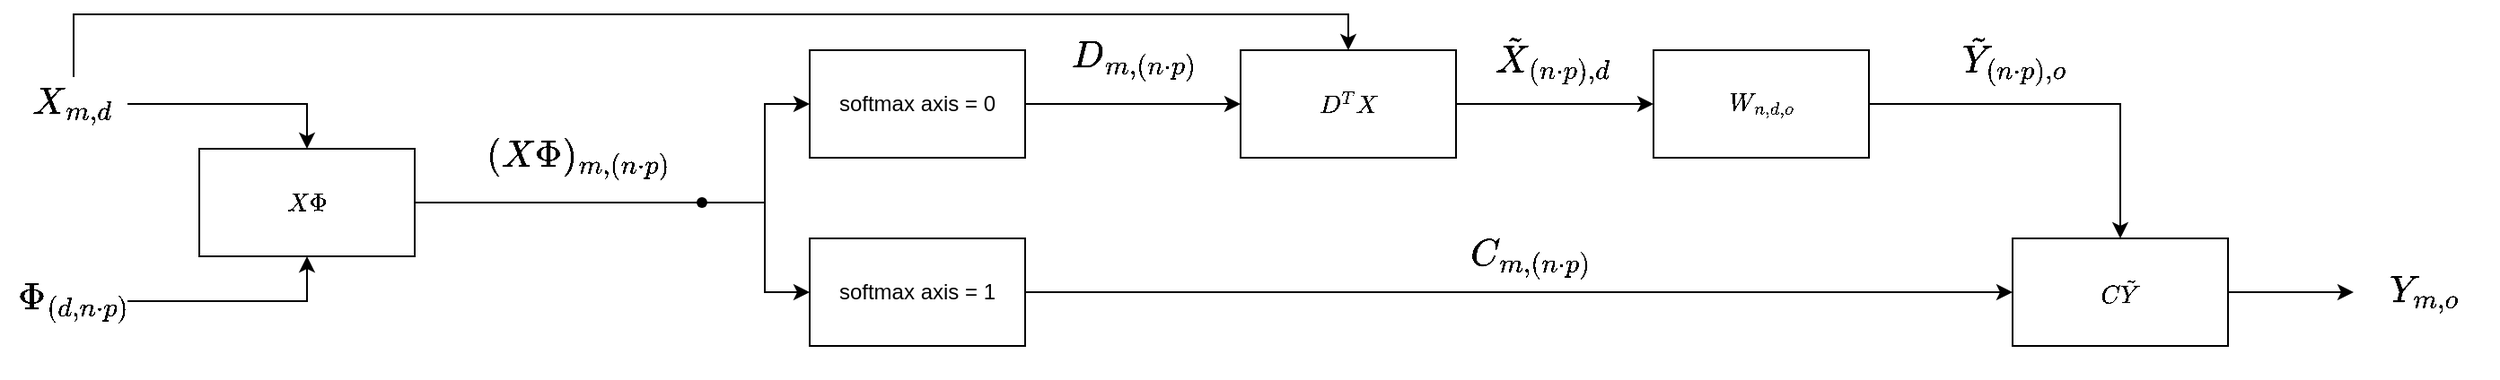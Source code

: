 <mxfile version="22.0.2" type="github" pages="2">
  <diagram name="Softmax" id="tddsFZ-3C3aTXbf9H74S">
    <mxGraphModel dx="1166" dy="822" grid="1" gridSize="10" guides="1" tooltips="1" connect="1" arrows="1" fold="1" page="1" pageScale="1" pageWidth="850" pageHeight="1100" math="1" shadow="0">
      <root>
        <mxCell id="0" />
        <mxCell id="1" parent="0" />
        <mxCell id="ASZ83e0_36sV30uSRY-u-6" style="edgeStyle=orthogonalEdgeStyle;rounded=0;orthogonalLoop=1;jettySize=auto;html=1;fontFamily=Helvetica;fontSize=18;fontColor=default;entryX=0.327;entryY=0.488;entryDx=0;entryDy=0;entryPerimeter=0;endArrow=none;endFill=0;" parent="1" source="ASZ83e0_36sV30uSRY-u-1" target="ASZ83e0_36sV30uSRY-u-10" edge="1">
          <mxGeometry relative="1" as="geometry">
            <mxPoint x="460" y="330" as="targetPoint" />
          </mxGeometry>
        </mxCell>
        <mxCell id="ASZ83e0_36sV30uSRY-u-7" value="\((X\Phi)_{m,(n\cdot p)}\)" style="edgeLabel;html=1;align=center;verticalAlign=middle;resizable=0;points=[];fontSize=18;fontFamily=Helvetica;fontColor=default;" parent="ASZ83e0_36sV30uSRY-u-6" vertex="1" connectable="0">
          <mxGeometry x="-0.184" y="2" relative="1" as="geometry">
            <mxPoint x="25" y="-23" as="offset" />
          </mxGeometry>
        </mxCell>
        <mxCell id="ASZ83e0_36sV30uSRY-u-1" value="\(X\Phi\)" style="rounded=0;whiteSpace=wrap;html=1;" parent="1" vertex="1">
          <mxGeometry x="200" y="300" width="120" height="60" as="geometry" />
        </mxCell>
        <mxCell id="ASZ83e0_36sV30uSRY-u-3" style="edgeStyle=orthogonalEdgeStyle;rounded=0;orthogonalLoop=1;jettySize=auto;html=1;fontFamily=Helvetica;fontSize=18;fontColor=default;entryX=0.5;entryY=0;entryDx=0;entryDy=0;" parent="1" source="ASZ83e0_36sV30uSRY-u-2" target="ASZ83e0_36sV30uSRY-u-1" edge="1">
          <mxGeometry relative="1" as="geometry">
            <mxPoint x="180" y="290" as="targetPoint" />
          </mxGeometry>
        </mxCell>
        <mxCell id="ASZ83e0_36sV30uSRY-u-16" style="edgeStyle=orthogonalEdgeStyle;rounded=0;orthogonalLoop=1;jettySize=auto;html=1;entryX=0.5;entryY=0;entryDx=0;entryDy=0;fontFamily=Helvetica;fontSize=18;fontColor=default;" parent="1" source="ASZ83e0_36sV30uSRY-u-2" target="ASZ83e0_36sV30uSRY-u-13" edge="1">
          <mxGeometry relative="1" as="geometry">
            <Array as="points">
              <mxPoint x="130" y="225" />
              <mxPoint x="840" y="225" />
            </Array>
          </mxGeometry>
        </mxCell>
        <mxCell id="ASZ83e0_36sV30uSRY-u-2" value="\(X_{m,d}\)" style="text;html=1;strokeColor=none;fillColor=none;align=center;verticalAlign=middle;whiteSpace=wrap;rounded=0;fontSize=18;" parent="1" vertex="1">
          <mxGeometry x="100" y="260" width="60" height="30" as="geometry" />
        </mxCell>
        <mxCell id="ASZ83e0_36sV30uSRY-u-5" style="edgeStyle=orthogonalEdgeStyle;rounded=0;orthogonalLoop=1;jettySize=auto;html=1;entryX=0.5;entryY=1;entryDx=0;entryDy=0;fontFamily=Helvetica;fontSize=18;fontColor=default;" parent="1" source="ASZ83e0_36sV30uSRY-u-4" target="ASZ83e0_36sV30uSRY-u-1" edge="1">
          <mxGeometry relative="1" as="geometry" />
        </mxCell>
        <mxCell id="ASZ83e0_36sV30uSRY-u-4" value="\(\Phi_{(d,&lt;br&gt;n\cdot p)}\)" style="text;html=1;strokeColor=none;fillColor=none;align=center;verticalAlign=middle;whiteSpace=wrap;rounded=0;fontSize=18;" parent="1" vertex="1">
          <mxGeometry x="100" y="370" width="60" height="30" as="geometry" />
        </mxCell>
        <mxCell id="ASZ83e0_36sV30uSRY-u-14" style="edgeStyle=orthogonalEdgeStyle;rounded=0;orthogonalLoop=1;jettySize=auto;html=1;entryX=0;entryY=0.5;entryDx=0;entryDy=0;fontFamily=Helvetica;fontSize=18;fontColor=default;" parent="1" source="ASZ83e0_36sV30uSRY-u-8" target="ASZ83e0_36sV30uSRY-u-13" edge="1">
          <mxGeometry relative="1" as="geometry" />
        </mxCell>
        <mxCell id="ASZ83e0_36sV30uSRY-u-15" value="\(D_{m,(n\cdot p)}\)" style="edgeLabel;html=1;align=center;verticalAlign=middle;resizable=0;points=[];fontSize=18;fontFamily=Helvetica;fontColor=default;" parent="ASZ83e0_36sV30uSRY-u-14" vertex="1" connectable="0">
          <mxGeometry x="0.283" y="1" relative="1" as="geometry">
            <mxPoint x="-17" y="-24" as="offset" />
          </mxGeometry>
        </mxCell>
        <mxCell id="ASZ83e0_36sV30uSRY-u-8" value="softmax axis = 0" style="rounded=0;whiteSpace=wrap;html=1;" parent="1" vertex="1">
          <mxGeometry x="540" y="245" width="120" height="60" as="geometry" />
        </mxCell>
        <mxCell id="ASZ83e0_36sV30uSRY-u-22" style="edgeStyle=orthogonalEdgeStyle;rounded=0;orthogonalLoop=1;jettySize=auto;html=1;entryX=0;entryY=0.5;entryDx=0;entryDy=0;fontFamily=Helvetica;fontSize=18;fontColor=default;" parent="1" source="ASZ83e0_36sV30uSRY-u-9" target="ASZ83e0_36sV30uSRY-u-21" edge="1">
          <mxGeometry relative="1" as="geometry" />
        </mxCell>
        <mxCell id="ASZ83e0_36sV30uSRY-u-23" value="\(C_{m,(n\cdot p)}\)" style="edgeLabel;html=1;align=center;verticalAlign=middle;resizable=0;points=[];fontSize=18;fontFamily=Helvetica;fontColor=default;" parent="ASZ83e0_36sV30uSRY-u-22" vertex="1" connectable="0">
          <mxGeometry x="0.045" y="-1" relative="1" as="geometry">
            <mxPoint x="-7" y="-21" as="offset" />
          </mxGeometry>
        </mxCell>
        <mxCell id="ASZ83e0_36sV30uSRY-u-9" value="softmax axis = 1" style="rounded=0;whiteSpace=wrap;html=1;" parent="1" vertex="1">
          <mxGeometry x="540" y="350" width="120" height="60" as="geometry" />
        </mxCell>
        <mxCell id="ASZ83e0_36sV30uSRY-u-11" style="edgeStyle=orthogonalEdgeStyle;rounded=0;orthogonalLoop=1;jettySize=auto;html=1;entryX=0;entryY=0.5;entryDx=0;entryDy=0;fontFamily=Helvetica;fontSize=18;fontColor=default;" parent="1" source="ASZ83e0_36sV30uSRY-u-10" target="ASZ83e0_36sV30uSRY-u-8" edge="1">
          <mxGeometry relative="1" as="geometry" />
        </mxCell>
        <mxCell id="ASZ83e0_36sV30uSRY-u-12" style="edgeStyle=orthogonalEdgeStyle;rounded=0;orthogonalLoop=1;jettySize=auto;html=1;entryX=0;entryY=0.5;entryDx=0;entryDy=0;fontFamily=Helvetica;fontSize=18;fontColor=default;" parent="1" source="ASZ83e0_36sV30uSRY-u-10" target="ASZ83e0_36sV30uSRY-u-9" edge="1">
          <mxGeometry relative="1" as="geometry" />
        </mxCell>
        <mxCell id="ASZ83e0_36sV30uSRY-u-10" value="" style="shape=waypoint;sketch=0;fillStyle=solid;size=6;pointerEvents=1;points=[];fillColor=none;resizable=0;rotatable=0;perimeter=centerPerimeter;snapToPoint=1;rounded=0;align=center;verticalAlign=middle;fontFamily=Helvetica;fontSize=18;fontColor=default;html=1;" parent="1" vertex="1">
          <mxGeometry x="470" y="320" width="20" height="20" as="geometry" />
        </mxCell>
        <mxCell id="ASZ83e0_36sV30uSRY-u-18" style="edgeStyle=orthogonalEdgeStyle;rounded=0;orthogonalLoop=1;jettySize=auto;html=1;entryX=0;entryY=0.5;entryDx=0;entryDy=0;fontFamily=Helvetica;fontSize=18;fontColor=default;" parent="1" source="ASZ83e0_36sV30uSRY-u-13" target="ASZ83e0_36sV30uSRY-u-17" edge="1">
          <mxGeometry relative="1" as="geometry" />
        </mxCell>
        <mxCell id="ASZ83e0_36sV30uSRY-u-19" value="\( \tilde{X}_{(n\cdot p),d}\)" style="edgeLabel;html=1;align=center;verticalAlign=middle;resizable=0;points=[];fontSize=18;fontFamily=Helvetica;fontColor=default;" parent="ASZ83e0_36sV30uSRY-u-18" vertex="1" connectable="0">
          <mxGeometry x="-0.019" relative="1" as="geometry">
            <mxPoint y="-25" as="offset" />
          </mxGeometry>
        </mxCell>
        <mxCell id="ASZ83e0_36sV30uSRY-u-13" value="\(D^TX\)" style="rounded=0;whiteSpace=wrap;html=1;" parent="1" vertex="1">
          <mxGeometry x="780" y="245" width="120" height="60" as="geometry" />
        </mxCell>
        <mxCell id="ASZ83e0_36sV30uSRY-u-20" style="edgeStyle=orthogonalEdgeStyle;rounded=0;orthogonalLoop=1;jettySize=auto;html=1;fontFamily=Helvetica;fontSize=18;fontColor=default;entryX=0.5;entryY=0;entryDx=0;entryDy=0;" parent="1" source="ASZ83e0_36sV30uSRY-u-17" target="ASZ83e0_36sV30uSRY-u-21" edge="1">
          <mxGeometry relative="1" as="geometry">
            <mxPoint x="1250" y="275.0" as="targetPoint" />
          </mxGeometry>
        </mxCell>
        <mxCell id="ASZ83e0_36sV30uSRY-u-24" value="\( \tilde{Y}_{(n\cdot p),o}\)" style="edgeLabel;html=1;align=center;verticalAlign=middle;resizable=0;points=[];fontSize=18;fontFamily=Helvetica;fontColor=default;" parent="ASZ83e0_36sV30uSRY-u-20" vertex="1" connectable="0">
          <mxGeometry x="-0.074" y="1" relative="1" as="geometry">
            <mxPoint x="-19" y="-24" as="offset" />
          </mxGeometry>
        </mxCell>
        <mxCell id="ASZ83e0_36sV30uSRY-u-17" value="\(W_{n,d,o}\)" style="rounded=0;whiteSpace=wrap;html=1;" parent="1" vertex="1">
          <mxGeometry x="1010" y="245" width="120" height="60" as="geometry" />
        </mxCell>
        <mxCell id="ASZ83e0_36sV30uSRY-u-25" style="edgeStyle=orthogonalEdgeStyle;rounded=0;orthogonalLoop=1;jettySize=auto;html=1;fontFamily=Helvetica;fontSize=18;fontColor=default;" parent="1" source="ASZ83e0_36sV30uSRY-u-21" edge="1">
          <mxGeometry relative="1" as="geometry">
            <mxPoint x="1400" y="380" as="targetPoint" />
          </mxGeometry>
        </mxCell>
        <mxCell id="ASZ83e0_36sV30uSRY-u-21" value="\(C\tilde{Y}\)" style="rounded=0;whiteSpace=wrap;html=1;" parent="1" vertex="1">
          <mxGeometry x="1210" y="350" width="120" height="60" as="geometry" />
        </mxCell>
        <mxCell id="ASZ83e0_36sV30uSRY-u-26" value="\(Y_{m,o}\)" style="text;html=1;strokeColor=none;fillColor=none;align=center;verticalAlign=middle;whiteSpace=wrap;rounded=0;fontSize=18;" parent="1" vertex="1">
          <mxGeometry x="1410" y="365" width="60" height="30" as="geometry" />
        </mxCell>
      </root>
    </mxGraphModel>
  </diagram>
  <diagram id="0DO_a7ZOQX5SC11APfBs" name="SwitchMoE">
    <mxGraphModel dx="1666" dy="1174" grid="1" gridSize="10" guides="1" tooltips="1" connect="1" arrows="1" fold="1" page="1" pageScale="1" pageWidth="850" pageHeight="1100" math="0" shadow="0">
      <root>
        <mxCell id="0" />
        <mxCell id="1" parent="0" />
        <mxCell id="Z7QGatcPcnv55P14NCC--3" style="edgeStyle=orthogonalEdgeStyle;rounded=0;orthogonalLoop=1;jettySize=auto;html=1;" edge="1" parent="1" source="jHKLQfTyf62TnLhamzsB-1" target="Z7QGatcPcnv55P14NCC--2">
          <mxGeometry relative="1" as="geometry" />
        </mxCell>
        <mxCell id="Z7QGatcPcnv55P14NCC--4" value="(L,B,n)" style="edgeLabel;html=1;align=center;verticalAlign=middle;resizable=0;points=[];" vertex="1" connectable="0" parent="Z7QGatcPcnv55P14NCC--3">
          <mxGeometry x="-0.08" y="-2" relative="1" as="geometry">
            <mxPoint x="4" y="-17" as="offset" />
          </mxGeometry>
        </mxCell>
        <mxCell id="jHKLQfTyf62TnLhamzsB-1" value="Softmax(Linear)&lt;br&gt;d -&amp;gt; n" style="rounded=0;whiteSpace=wrap;html=1;" vertex="1" parent="1">
          <mxGeometry x="230" y="340" width="120" height="60" as="geometry" />
        </mxCell>
        <mxCell id="jHKLQfTyf62TnLhamzsB-4" style="edgeStyle=orthogonalEdgeStyle;rounded=0;orthogonalLoop=1;jettySize=auto;html=1;entryX=0;entryY=0.5;entryDx=0;entryDy=0;" edge="1" parent="1" source="jHKLQfTyf62TnLhamzsB-3" target="jHKLQfTyf62TnLhamzsB-1">
          <mxGeometry relative="1" as="geometry" />
        </mxCell>
        <mxCell id="Z7QGatcPcnv55P14NCC--15" style="edgeStyle=orthogonalEdgeStyle;rounded=0;orthogonalLoop=1;jettySize=auto;html=1;entryX=0.5;entryY=1;entryDx=0;entryDy=0;" edge="1" parent="1" source="jHKLQfTyf62TnLhamzsB-3" target="Z7QGatcPcnv55P14NCC--13">
          <mxGeometry relative="1" as="geometry">
            <Array as="points">
              <mxPoint x="130" y="450" />
              <mxPoint x="930" y="450" />
            </Array>
          </mxGeometry>
        </mxCell>
        <mxCell id="jHKLQfTyf62TnLhamzsB-3" value="X&lt;br&gt;(L,B,d)" style="text;html=1;strokeColor=none;fillColor=none;align=center;verticalAlign=middle;whiteSpace=wrap;rounded=0;" vertex="1" parent="1">
          <mxGeometry x="100" y="355" width="60" height="30" as="geometry" />
        </mxCell>
        <mxCell id="jHKLQfTyf62TnLhamzsB-5" value="L: Sequence Length&lt;br&gt;B: Batch Size&lt;br&gt;d: Token Dimension&lt;br&gt;n: Number of Experts&lt;br&gt;N: Number of Token for certain expert(differ from experts)" style="text;html=1;strokeColor=none;fillColor=none;align=left;verticalAlign=middle;whiteSpace=wrap;rounded=0;" vertex="1" parent="1">
          <mxGeometry x="100" y="550" width="560" height="150" as="geometry" />
        </mxCell>
        <mxCell id="Z7QGatcPcnv55P14NCC--6" style="edgeStyle=orthogonalEdgeStyle;rounded=0;orthogonalLoop=1;jettySize=auto;html=1;entryX=0;entryY=0.5;entryDx=0;entryDy=0;" edge="1" parent="1" source="Z7QGatcPcnv55P14NCC--2" target="Z7QGatcPcnv55P14NCC--5">
          <mxGeometry relative="1" as="geometry" />
        </mxCell>
        <mxCell id="Z7QGatcPcnv55P14NCC--7" value="index&lt;br&gt;(L,B)" style="edgeLabel;html=1;align=center;verticalAlign=middle;resizable=0;points=[];" vertex="1" connectable="0" parent="Z7QGatcPcnv55P14NCC--6">
          <mxGeometry x="0.506" y="1" relative="1" as="geometry">
            <mxPoint x="9" y="-19" as="offset" />
          </mxGeometry>
        </mxCell>
        <mxCell id="Z7QGatcPcnv55P14NCC--2" value="Max" style="rounded=0;whiteSpace=wrap;html=1;" vertex="1" parent="1">
          <mxGeometry x="460" y="340" width="120" height="60" as="geometry" />
        </mxCell>
        <mxCell id="Z7QGatcPcnv55P14NCC--9" style="edgeStyle=orthogonalEdgeStyle;rounded=0;orthogonalLoop=1;jettySize=auto;html=1;entryX=0;entryY=0.5;entryDx=0;entryDy=0;" edge="1" parent="1" source="Z7QGatcPcnv55P14NCC--5" target="Z7QGatcPcnv55P14NCC--8">
          <mxGeometry relative="1" as="geometry" />
        </mxCell>
        <mxCell id="Z7QGatcPcnv55P14NCC--10" value="(n, N)" style="edgeLabel;html=1;align=center;verticalAlign=middle;resizable=0;points=[];" vertex="1" connectable="0" parent="Z7QGatcPcnv55P14NCC--9">
          <mxGeometry x="0.252" y="1" relative="1" as="geometry">
            <mxPoint x="-10" y="-9" as="offset" />
          </mxGeometry>
        </mxCell>
        <mxCell id="Z7QGatcPcnv55P14NCC--14" style="edgeStyle=orthogonalEdgeStyle;rounded=0;orthogonalLoop=1;jettySize=auto;html=1;entryX=0;entryY=0.5;entryDx=0;entryDy=0;" edge="1" parent="1" source="Z7QGatcPcnv55P14NCC--5" target="Z7QGatcPcnv55P14NCC--13">
          <mxGeometry relative="1" as="geometry" />
        </mxCell>
        <mxCell id="Z7QGatcPcnv55P14NCC--5" value="Get Index per experts" style="rounded=0;whiteSpace=wrap;html=1;" vertex="1" parent="1">
          <mxGeometry x="670" y="270" width="120" height="60" as="geometry" />
        </mxCell>
        <mxCell id="Z7QGatcPcnv55P14NCC--11" style="edgeStyle=orthogonalEdgeStyle;rounded=0;orthogonalLoop=1;jettySize=auto;html=1;" edge="1" parent="1" source="Z7QGatcPcnv55P14NCC--8">
          <mxGeometry relative="1" as="geometry">
            <mxPoint x="1100.0" y="300.0" as="targetPoint" />
          </mxGeometry>
        </mxCell>
        <mxCell id="Z7QGatcPcnv55P14NCC--12" value="n" style="edgeLabel;html=1;align=center;verticalAlign=middle;resizable=0;points=[];" vertex="1" connectable="0" parent="Z7QGatcPcnv55P14NCC--11">
          <mxGeometry x="0.191" y="-2" relative="1" as="geometry">
            <mxPoint x="-15" y="-12" as="offset" />
          </mxGeometry>
        </mxCell>
        <mxCell id="Z7QGatcPcnv55P14NCC--8" value="Count" style="rounded=0;whiteSpace=wrap;html=1;" vertex="1" parent="1">
          <mxGeometry x="870" y="270" width="120" height="60" as="geometry" />
        </mxCell>
        <mxCell id="Z7QGatcPcnv55P14NCC--16" style="edgeStyle=orthogonalEdgeStyle;rounded=0;orthogonalLoop=1;jettySize=auto;html=1;entryX=0;entryY=0.5;entryDx=0;entryDy=0;exitX=1;exitY=0.25;exitDx=0;exitDy=0;" edge="1" parent="1" source="Z7QGatcPcnv55P14NCC--13" target="Z7QGatcPcnv55P14NCC--20">
          <mxGeometry relative="1" as="geometry">
            <mxPoint x="1100" y="400" as="targetPoint" />
          </mxGeometry>
        </mxCell>
        <mxCell id="Z7QGatcPcnv55P14NCC--17" value="(N,B,d)" style="edgeLabel;html=1;align=center;verticalAlign=middle;resizable=0;points=[];" vertex="1" connectable="0" parent="Z7QGatcPcnv55P14NCC--16">
          <mxGeometry x="-0.004" y="3" relative="1" as="geometry">
            <mxPoint x="-3" y="-15" as="offset" />
          </mxGeometry>
        </mxCell>
        <mxCell id="Z7QGatcPcnv55P14NCC--21" style="edgeStyle=orthogonalEdgeStyle;rounded=0;orthogonalLoop=1;jettySize=auto;html=1;entryX=0;entryY=0.5;entryDx=0;entryDy=0;" edge="1" parent="1" source="Z7QGatcPcnv55P14NCC--13" target="Z7QGatcPcnv55P14NCC--19">
          <mxGeometry relative="1" as="geometry" />
        </mxCell>
        <mxCell id="Z7QGatcPcnv55P14NCC--22" style="edgeStyle=orthogonalEdgeStyle;rounded=0;orthogonalLoop=1;jettySize=auto;html=1;entryX=0;entryY=0.5;entryDx=0;entryDy=0;exitX=1;exitY=0.75;exitDx=0;exitDy=0;" edge="1" parent="1" source="Z7QGatcPcnv55P14NCC--13" target="Z7QGatcPcnv55P14NCC--18">
          <mxGeometry relative="1" as="geometry">
            <Array as="points">
              <mxPoint x="1040" y="415" />
              <mxPoint x="1040" y="510" />
            </Array>
          </mxGeometry>
        </mxCell>
        <mxCell id="Z7QGatcPcnv55P14NCC--13" value="Select X" style="rounded=0;whiteSpace=wrap;html=1;" vertex="1" parent="1">
          <mxGeometry x="870" y="370" width="120" height="60" as="geometry" />
        </mxCell>
        <mxCell id="Z7QGatcPcnv55P14NCC--18" value="Expert" style="rounded=0;whiteSpace=wrap;html=1;" vertex="1" parent="1">
          <mxGeometry x="1120" y="480" width="120" height="60" as="geometry" />
        </mxCell>
        <mxCell id="Z7QGatcPcnv55P14NCC--19" value="Expert" style="rounded=0;whiteSpace=wrap;html=1;" vertex="1" parent="1">
          <mxGeometry x="1120" y="400" width="120" height="60" as="geometry" />
        </mxCell>
        <mxCell id="Z7QGatcPcnv55P14NCC--20" value="Expert" style="rounded=0;whiteSpace=wrap;html=1;" vertex="1" parent="1">
          <mxGeometry x="1120" y="325" width="120" height="60" as="geometry" />
        </mxCell>
      </root>
    </mxGraphModel>
  </diagram>
</mxfile>
